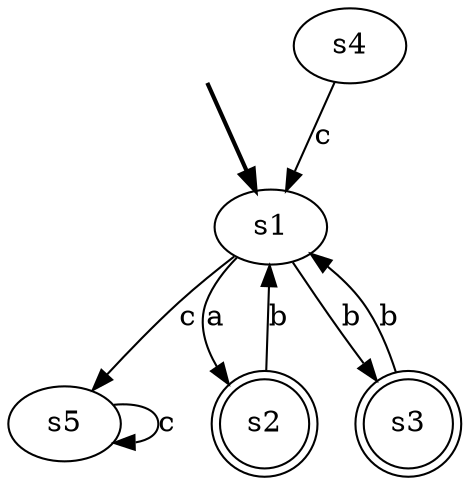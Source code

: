 digraph {
	fake [style=invisible]
	s5
	s1 [root=true]
	s2 [shape=doublecircle]
	s4
	s3 [shape=doublecircle]
	fake -> s1 [style=bold]
	s5 -> s5 [label=c]
	s1 -> s2 [label=a]
	s1 -> s5 [label=c]
	s1 -> s3 [label=b]
	s3 -> s1 [label=b]
	s4 -> s1 [label=c]
	s2 -> s1 [label=b]
}
